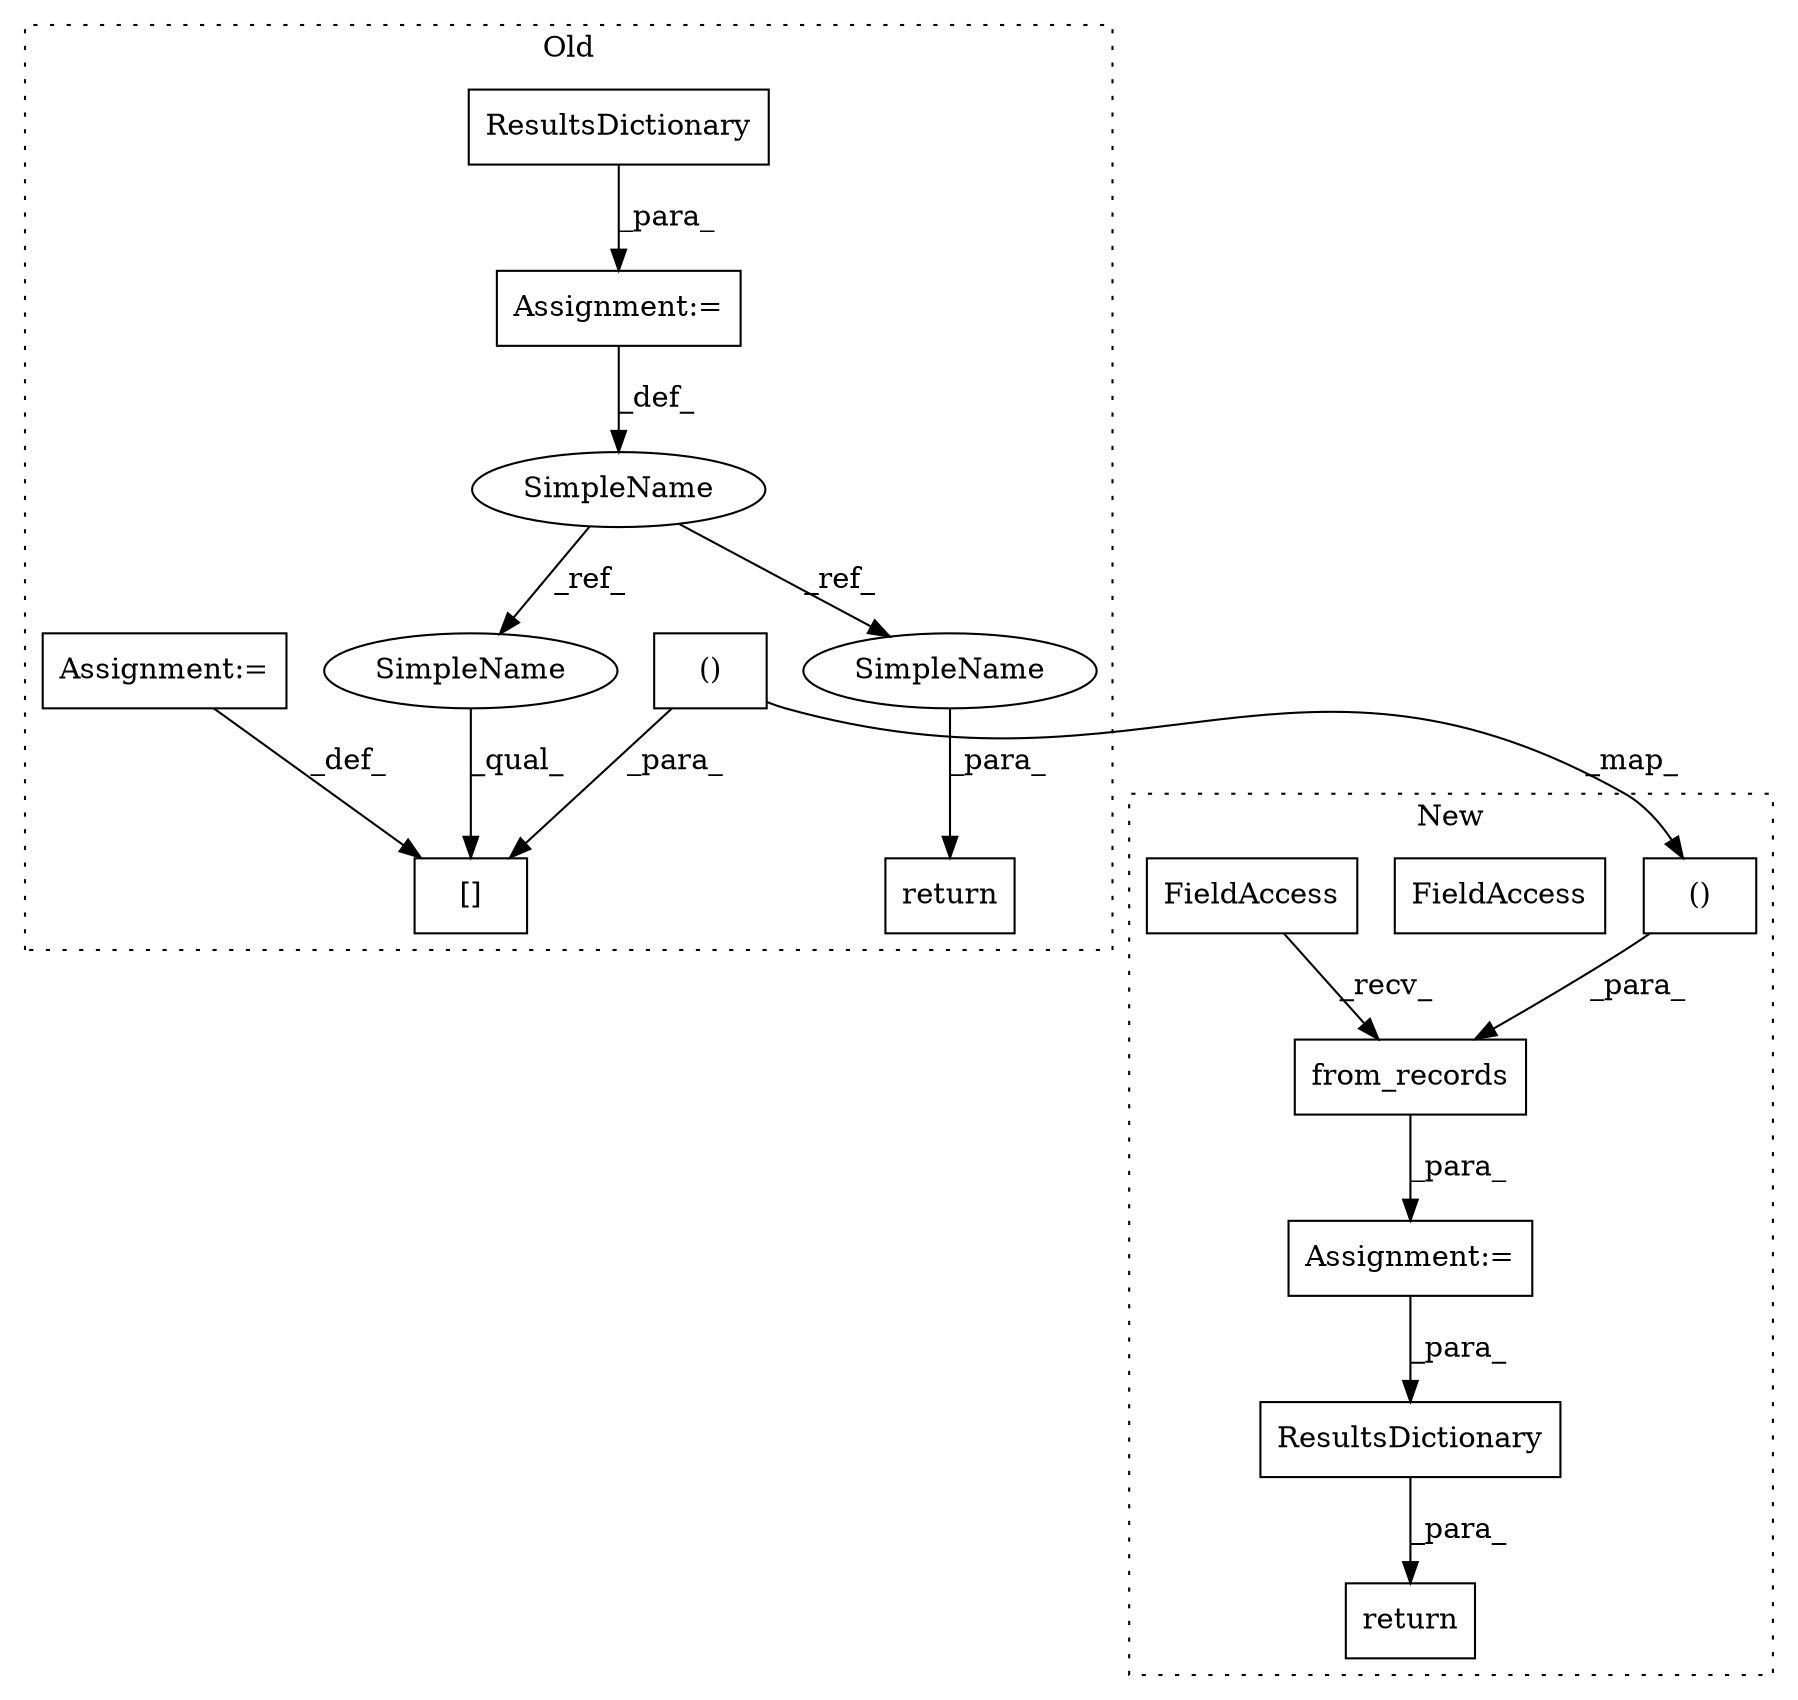 digraph G {
subgraph cluster0 {
1 [label="[]" a="2" s="1109,1163" l="18,2" shape="box"];
3 [label="ResultsDictionary" a="32" s="1084" l="19" shape="box"];
4 [label="SimpleName" a="42" s="1071" l="12" shape="ellipse"];
5 [label="return" a="41" s="1239" l="7" shape="box"];
6 [label="()" a="106" s="1127" l="36" shape="box"];
10 [label="Assignment:=" a="7" s="1165" l="1" shape="box"];
12 [label="Assignment:=" a="7" s="1083" l="1" shape="box"];
14 [label="SimpleName" a="42" s="1246" l="12" shape="ellipse"];
15 [label="SimpleName" a="42" s="1109" l="12" shape="ellipse"];
label = "Old";
style="dotted";
}
subgraph cluster1 {
2 [label="ResultsDictionary" a="32" s="1123,1144" l="18,1" shape="box"];
7 [label="()" a="106" s="1072" l="36" shape="box"];
8 [label="from_records" a="32" s="901,1108" l="13,2" shape="box"];
9 [label="FieldAccess" a="22" s="884" l="16" shape="box"];
11 [label="Assignment:=" a="7" s="883" l="1" shape="box"];
13 [label="return" a="41" s="1116" l="7" shape="box"];
16 [label="FieldAccess" a="22" s="884" l="16" shape="box"];
label = "New";
style="dotted";
}
2 -> 13 [label="_para_"];
3 -> 12 [label="_para_"];
4 -> 15 [label="_ref_"];
4 -> 14 [label="_ref_"];
6 -> 1 [label="_para_"];
6 -> 7 [label="_map_"];
7 -> 8 [label="_para_"];
8 -> 11 [label="_para_"];
10 -> 1 [label="_def_"];
11 -> 2 [label="_para_"];
12 -> 4 [label="_def_"];
14 -> 5 [label="_para_"];
15 -> 1 [label="_qual_"];
16 -> 8 [label="_recv_"];
}